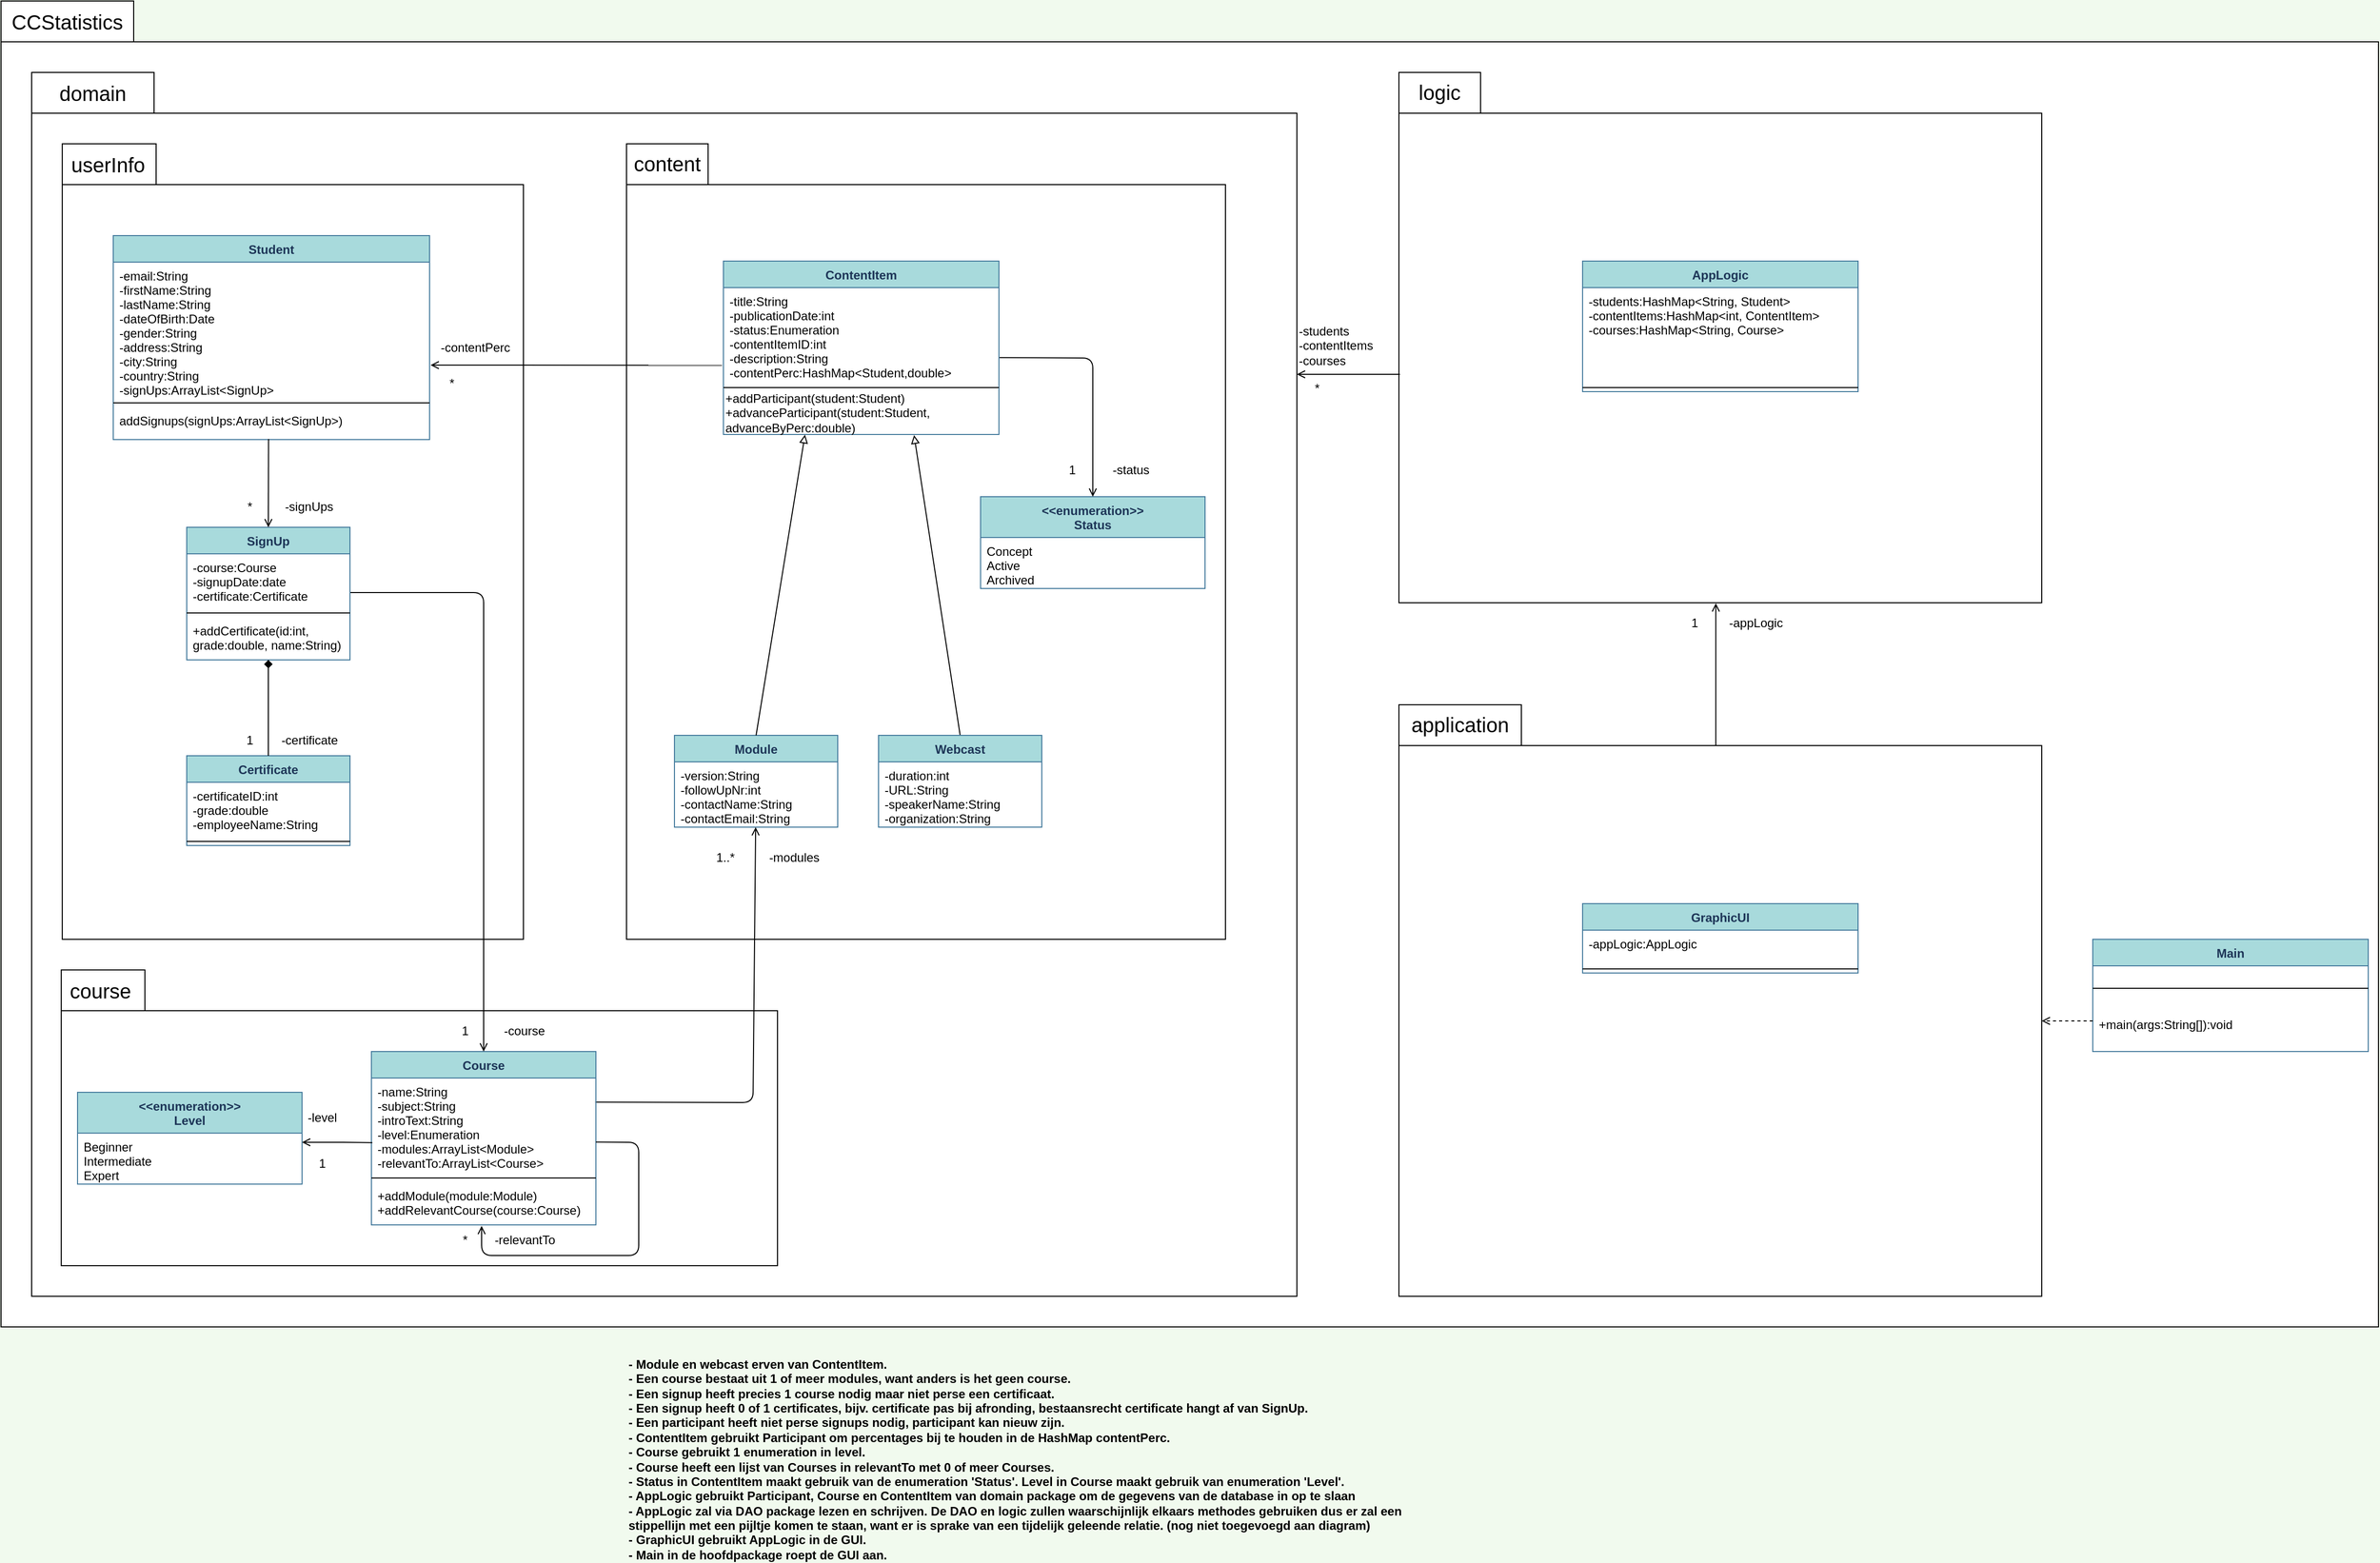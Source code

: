 <mxfile version="13.9.9" type="device" pages="2"><diagram id="C5RBs43oDa-KdzZeNtuy" name="Class diagram"><mxGraphModel dx="1533" dy="2746" grid="1" gridSize="10" guides="1" tooltips="1" connect="1" arrows="1" fold="1" page="1" pageScale="1" pageWidth="827" pageHeight="1169" background="#F1FAEE" math="0" shadow="0"><root><mxCell id="WIyWlLk6GJQsqaUBKTNV-0"/><mxCell id="WIyWlLk6GJQsqaUBKTNV-1" parent="WIyWlLk6GJQsqaUBKTNV-0"/><mxCell id="sgHCHZH9hC2yKxgUmPNf-14" value="package" style="shape=folder;fontStyle=1;spacingTop=10;tabWidth=130;tabHeight=40;tabPosition=left;html=1;fontSize=12;" parent="WIyWlLk6GJQsqaUBKTNV-1" vertex="1"><mxGeometry x="-800" y="-2320" width="2330" height="1300" as="geometry"/></mxCell><mxCell id="sgHCHZH9hC2yKxgUmPNf-5" value="" style="shape=folder;fontStyle=1;spacingTop=10;tabWidth=60;tabHeight=40;tabPosition=left;html=1;fontSize=20;" parent="WIyWlLk6GJQsqaUBKTNV-1" vertex="1"><mxGeometry x="-770" y="-2250" width="1240" height="1200" as="geometry"/></mxCell><mxCell id="sgHCHZH9hC2yKxgUmPNf-3" value="" style="shape=folder;fontStyle=1;spacingTop=10;tabWidth=82;tabHeight=40;tabPosition=left;html=1;" parent="WIyWlLk6GJQsqaUBKTNV-1" vertex="1"><mxGeometry x="-741" y="-1370" width="702" height="290" as="geometry"/></mxCell><mxCell id="sgHCHZH9hC2yKxgUmPNf-0" value="" style="shape=folder;fontStyle=1;spacingTop=10;tabWidth=92;tabHeight=40;tabPosition=left;html=1;" parent="WIyWlLk6GJQsqaUBKTNV-1" vertex="1"><mxGeometry x="-740" y="-2180" width="452" height="780" as="geometry"/></mxCell><mxCell id="sPdz_jmMc16dJgYQqv5J-1" value="" style="shape=folder;fontStyle=1;spacingTop=10;tabWidth=80;tabHeight=40;tabPosition=left;html=1;" parent="WIyWlLk6GJQsqaUBKTNV-1" vertex="1"><mxGeometry x="-187" y="-2180" width="587" height="780" as="geometry"/></mxCell><mxCell id="feHipGiowACFjIjU3fnN-57" style="rounded=1;sketch=0;orthogonalLoop=1;jettySize=auto;html=1;startArrow=open;startFill=0;endArrow=none;endFill=0;fillColor=#e1d5e7;fontColor=#1D3557;entryX=-0.005;entryY=0.81;entryDx=0;entryDy=0;entryPerimeter=0;" parent="WIyWlLk6GJQsqaUBKTNV-1" target="feHipGiowACFjIjU3fnN-1" edge="1"><mxGeometry relative="1" as="geometry"><mxPoint x="-172" y="-1950" as="targetPoint"/><mxPoint x="-379" y="-1963" as="sourcePoint"/><Array as="points"/></mxGeometry></mxCell><mxCell id="feHipGiowACFjIjU3fnN-0" value="ContentItem" style="swimlane;fontStyle=1;align=center;verticalAlign=top;childLayout=stackLayout;horizontal=1;startSize=26;horizontalStack=0;resizeParent=1;resizeParentMax=0;resizeLast=0;collapsible=1;marginBottom=0;rounded=0;sketch=0;strokeColor=#457B9D;fillColor=#A8DADC;fontColor=#1D3557;" parent="WIyWlLk6GJQsqaUBKTNV-1" vertex="1"><mxGeometry x="-92" y="-2065" width="270" height="170" as="geometry"/></mxCell><mxCell id="feHipGiowACFjIjU3fnN-1" value="-title:String&#10;-publicationDate:int&#10;-status:Enumeration&#10;-contentItemID:int&#10;-description:String&#10;-contentPerc:HashMap&lt;Student,double&gt;" style="text;strokeColor=none;fillColor=none;align=left;verticalAlign=top;spacingLeft=4;spacingRight=4;overflow=hidden;rotatable=0;points=[[0,0.5],[1,0.5]];portConstraint=eastwest;" parent="feHipGiowACFjIjU3fnN-0" vertex="1"><mxGeometry y="26" width="270" height="94" as="geometry"/></mxCell><mxCell id="4xEFzBpWDrpKqAZ_pWya-16" value="" style="line;strokeWidth=1;fillColor=none;align=left;verticalAlign=middle;spacingTop=-1;spacingLeft=3;spacingRight=3;rotatable=0;labelPosition=right;points=[];portConstraint=eastwest;" parent="feHipGiowACFjIjU3fnN-0" vertex="1"><mxGeometry y="120" width="270" height="8" as="geometry"/></mxCell><mxCell id="4xEFzBpWDrpKqAZ_pWya-19" value="+addParticipant(student:Student)&lt;br&gt;+advanceParticipant(student:Student,&lt;br&gt;advanceByPerc:double)" style="text;html=1;strokeColor=none;fillColor=none;align=left;verticalAlign=middle;whiteSpace=wrap;rounded=0;" parent="feHipGiowACFjIjU3fnN-0" vertex="1"><mxGeometry y="128" width="270" height="42" as="geometry"/></mxCell><mxCell id="feHipGiowACFjIjU3fnN-54" style="rounded=1;sketch=0;orthogonalLoop=1;jettySize=auto;html=1;startArrow=open;startFill=0;endArrow=none;endFill=0;fillColor=#A8DADC;fontColor=#1D3557;entryX=0.997;entryY=0.251;entryDx=0;entryDy=0;entryPerimeter=0;" parent="WIyWlLk6GJQsqaUBKTNV-1" source="feHipGiowACFjIjU3fnN-4" target="feHipGiowACFjIjU3fnN-14" edge="1"><mxGeometry relative="1" as="geometry"><Array as="points"><mxPoint x="-63" y="-1240"/></Array><mxPoint x="-230" y="-1280" as="targetPoint"/></mxGeometry></mxCell><mxCell id="feHipGiowACFjIjU3fnN-4" value="Module" style="swimlane;fontStyle=1;align=center;verticalAlign=top;childLayout=stackLayout;horizontal=1;startSize=26;horizontalStack=0;resizeParent=1;resizeParentMax=0;resizeLast=0;collapsible=1;marginBottom=0;rounded=0;sketch=0;strokeColor=#457B9D;fillColor=#A8DADC;fontColor=#1D3557;" parent="WIyWlLk6GJQsqaUBKTNV-1" vertex="1"><mxGeometry x="-140" y="-1600" width="160" height="90" as="geometry"><mxRectangle x="360" y="75" width="70" height="26" as="alternateBounds"/></mxGeometry></mxCell><mxCell id="feHipGiowACFjIjU3fnN-5" value="-version:String&#10;-followUpNr:int&#10;-contactName:String&#10;-contactEmail:String" style="text;strokeColor=none;fillColor=none;align=left;verticalAlign=top;spacingLeft=4;spacingRight=4;overflow=hidden;rotatable=0;points=[[0,0.5],[1,0.5]];portConstraint=eastwest;" parent="feHipGiowACFjIjU3fnN-4" vertex="1"><mxGeometry y="26" width="160" height="64" as="geometry"/></mxCell><mxCell id="feHipGiowACFjIjU3fnN-51" style="rounded=1;sketch=0;orthogonalLoop=1;jettySize=auto;html=1;startArrow=none;startFill=0;endArrow=block;endFill=0;fillColor=#A8DADC;fontColor=#1D3557;exitX=0.5;exitY=0;exitDx=0;exitDy=0;entryX=0.692;entryY=1.016;entryDx=0;entryDy=0;entryPerimeter=0;" parent="WIyWlLk6GJQsqaUBKTNV-1" source="feHipGiowACFjIjU3fnN-8" target="4xEFzBpWDrpKqAZ_pWya-19" edge="1"><mxGeometry relative="1" as="geometry"><mxPoint x="-17" y="-1870" as="targetPoint"/><mxPoint x="33" y="-1600" as="sourcePoint"/></mxGeometry></mxCell><mxCell id="feHipGiowACFjIjU3fnN-8" value="Webcast" style="swimlane;fontStyle=1;align=center;verticalAlign=top;childLayout=stackLayout;horizontal=1;startSize=26;horizontalStack=0;resizeParent=1;resizeParentMax=0;resizeLast=0;collapsible=1;marginBottom=0;rounded=0;sketch=0;strokeColor=#457B9D;fillColor=#A8DADC;fontColor=#1D3557;" parent="WIyWlLk6GJQsqaUBKTNV-1" vertex="1"><mxGeometry x="60" y="-1600" width="160" height="90" as="geometry"/></mxCell><mxCell id="feHipGiowACFjIjU3fnN-9" value="-duration:int&#10;-URL:String&#10;-speakerName:String&#10;-organization:String" style="text;strokeColor=none;fillColor=none;align=left;verticalAlign=top;spacingLeft=4;spacingRight=4;overflow=hidden;rotatable=0;points=[[0,0.5],[1,0.5]];portConstraint=eastwest;fontStyle=0" parent="feHipGiowACFjIjU3fnN-8" vertex="1"><mxGeometry y="26" width="160" height="64" as="geometry"/></mxCell><mxCell id="feHipGiowACFjIjU3fnN-13" value="Course" style="swimlane;fontStyle=1;align=center;verticalAlign=top;childLayout=stackLayout;horizontal=1;startSize=26;horizontalStack=0;resizeParent=1;resizeParentMax=0;resizeLast=0;collapsible=1;marginBottom=0;rounded=0;sketch=0;strokeColor=#457B9D;fillColor=#A8DADC;fontColor=#1D3557;" parent="WIyWlLk6GJQsqaUBKTNV-1" vertex="1"><mxGeometry x="-437" y="-1290" width="220" height="170" as="geometry"/></mxCell><mxCell id="feHipGiowACFjIjU3fnN-14" value="-name:String&#10;-subject:String&#10;-introText:String&#10;-level:Enumeration&#10;-modules:ArrayList&lt;Module&gt;&#10;-relevantTo:ArrayList&lt;Course&gt;&#10;" style="text;strokeColor=none;fillColor=none;align=left;verticalAlign=top;spacingLeft=4;spacingRight=4;overflow=hidden;rotatable=0;points=[[0,0.5],[1,0.5]];portConstraint=eastwest;" parent="feHipGiowACFjIjU3fnN-13" vertex="1"><mxGeometry y="26" width="220" height="94" as="geometry"/></mxCell><mxCell id="feHipGiowACFjIjU3fnN-15" value="" style="line;strokeWidth=1;fillColor=none;align=left;verticalAlign=middle;spacingTop=-1;spacingLeft=3;spacingRight=3;rotatable=0;labelPosition=right;points=[];portConstraint=eastwest;" parent="feHipGiowACFjIjU3fnN-13" vertex="1"><mxGeometry y="120" width="220" height="8" as="geometry"/></mxCell><mxCell id="feHipGiowACFjIjU3fnN-16" value="+addModule(module:Module)&#10;+addRelevantCourse(course:Course)" style="text;strokeColor=none;fillColor=none;align=left;verticalAlign=top;spacingLeft=4;spacingRight=4;overflow=hidden;rotatable=0;points=[[0,0.5],[1,0.5]];portConstraint=eastwest;" parent="feHipGiowACFjIjU3fnN-13" vertex="1"><mxGeometry y="128" width="220" height="42" as="geometry"/></mxCell><mxCell id="4xEFzBpWDrpKqAZ_pWya-10" value="" style="endArrow=open;html=1;strokeColor=#000000;exitX=1;exitY=0.668;exitDx=0;exitDy=0;exitPerimeter=0;endFill=0;" parent="feHipGiowACFjIjU3fnN-13" source="feHipGiowACFjIjU3fnN-14" edge="1"><mxGeometry width="50" height="50" relative="1" as="geometry"><mxPoint x="262" y="140" as="sourcePoint"/><mxPoint x="108" y="171" as="targetPoint"/><Array as="points"><mxPoint x="262" y="89"/><mxPoint x="262" y="200"/><mxPoint x="108" y="200"/></Array></mxGeometry></mxCell><mxCell id="feHipGiowACFjIjU3fnN-52" style="rounded=1;sketch=0;orthogonalLoop=1;jettySize=auto;html=1;entryX=0.5;entryY=0;entryDx=0;entryDy=0;startArrow=none;startFill=0;endArrow=open;endFill=0;fillColor=#A8DADC;fontColor=#1D3557;edgeStyle=orthogonalEdgeStyle;" parent="WIyWlLk6GJQsqaUBKTNV-1" target="feHipGiowACFjIjU3fnN-13" edge="1"><mxGeometry relative="1" as="geometry"><mxPoint x="-458" y="-1740" as="sourcePoint"/><Array as="points"><mxPoint x="-458" y="-1740"/><mxPoint x="-327" y="-1740"/></Array></mxGeometry></mxCell><mxCell id="feHipGiowACFjIjU3fnN-17" value="Student" style="swimlane;fontStyle=1;align=center;verticalAlign=top;childLayout=stackLayout;horizontal=1;startSize=26;horizontalStack=0;resizeParent=1;resizeParentMax=0;resizeLast=0;collapsible=1;marginBottom=0;rounded=0;sketch=0;strokeColor=#457B9D;fillColor=#A8DADC;fontColor=#1D3557;" parent="WIyWlLk6GJQsqaUBKTNV-1" vertex="1"><mxGeometry x="-690" y="-2090" width="310" height="200" as="geometry"/></mxCell><mxCell id="feHipGiowACFjIjU3fnN-18" value="-email:String&#10;-firstName:String&#10;-lastName:String&#10;-dateOfBirth:Date&#10;-gender:String&#10;-address:String&#10;-city:String&#10;-country:String&#10;-signUps:ArrayList&lt;SignUp&gt;" style="text;strokeColor=none;fillColor=none;align=left;verticalAlign=top;spacingLeft=4;spacingRight=4;overflow=hidden;rotatable=0;points=[[0,0.5],[1,0.5]];portConstraint=eastwest;" parent="feHipGiowACFjIjU3fnN-17" vertex="1"><mxGeometry y="26" width="310" height="134" as="geometry"/></mxCell><mxCell id="feHipGiowACFjIjU3fnN-19" value="" style="line;strokeWidth=1;fillColor=none;align=left;verticalAlign=middle;spacingTop=-1;spacingLeft=3;spacingRight=3;rotatable=0;labelPosition=right;points=[];portConstraint=eastwest;" parent="feHipGiowACFjIjU3fnN-17" vertex="1"><mxGeometry y="160" width="310" height="8" as="geometry"/></mxCell><mxCell id="feHipGiowACFjIjU3fnN-20" value="addSignups(signUps:ArrayList&lt;SignUp&gt;)" style="text;strokeColor=none;fillColor=none;align=left;verticalAlign=top;spacingLeft=4;spacingRight=4;overflow=hidden;rotatable=0;points=[[0,0.5],[1,0.5]];portConstraint=eastwest;" parent="feHipGiowACFjIjU3fnN-17" vertex="1"><mxGeometry y="168" width="310" height="32" as="geometry"/></mxCell><mxCell id="o7EIkPoKEHvitZHF2vj1-178" value="SignUp" style="swimlane;fontStyle=1;align=center;verticalAlign=top;childLayout=stackLayout;horizontal=1;startSize=26;horizontalStack=0;resizeParent=1;resizeParentMax=0;resizeLast=0;collapsible=1;marginBottom=0;rounded=0;sketch=0;strokeColor=#457B9D;fillColor=#A8DADC;fontColor=#1D3557;" parent="WIyWlLk6GJQsqaUBKTNV-1" vertex="1"><mxGeometry x="-618" y="-1804" width="160" height="130" as="geometry"/></mxCell><mxCell id="o7EIkPoKEHvitZHF2vj1-179" value="-course:Course&#10;-signupDate:date&#10;-certificate:Certificate" style="text;strokeColor=none;fillColor=none;align=left;verticalAlign=top;spacingLeft=4;spacingRight=4;overflow=hidden;rotatable=0;points=[[0,0.5],[1,0.5]];portConstraint=eastwest;" parent="o7EIkPoKEHvitZHF2vj1-178" vertex="1"><mxGeometry y="26" width="160" height="54" as="geometry"/></mxCell><mxCell id="o7EIkPoKEHvitZHF2vj1-180" value="" style="line;strokeWidth=1;fillColor=none;align=left;verticalAlign=middle;spacingTop=-1;spacingLeft=3;spacingRight=3;rotatable=0;labelPosition=right;points=[];portConstraint=eastwest;" parent="o7EIkPoKEHvitZHF2vj1-178" vertex="1"><mxGeometry y="80" width="160" height="8" as="geometry"/></mxCell><mxCell id="o7EIkPoKEHvitZHF2vj1-181" value="+addCertificate(id:int,&#10;grade:double, name:String)" style="text;strokeColor=none;fillColor=none;align=left;verticalAlign=top;spacingLeft=4;spacingRight=4;overflow=hidden;rotatable=0;points=[[0,0.5],[1,0.5]];portConstraint=eastwest;" parent="o7EIkPoKEHvitZHF2vj1-178" vertex="1"><mxGeometry y="88" width="160" height="42" as="geometry"/></mxCell><mxCell id="o7EIkPoKEHvitZHF2vj1-183" value="" style="endArrow=none;html=1;strokeColor=#000000;entryX=0.491;entryY=0.981;entryDx=0;entryDy=0;entryPerimeter=0;startArrow=open;startFill=0;endFill=0;exitX=0.5;exitY=0;exitDx=0;exitDy=0;" parent="WIyWlLk6GJQsqaUBKTNV-1" source="o7EIkPoKEHvitZHF2vj1-178" target="feHipGiowACFjIjU3fnN-20" edge="1"><mxGeometry width="50" height="50" relative="1" as="geometry"><mxPoint x="-430.59" y="-1810" as="sourcePoint"/><mxPoint x="-430.51" y="-1880.004" as="targetPoint"/><Array as="points"/></mxGeometry></mxCell><mxCell id="o7EIkPoKEHvitZHF2vj1-185" value="*" style="text;html=1;strokeColor=none;fillColor=none;align=center;verticalAlign=middle;whiteSpace=wrap;rounded=0;" parent="WIyWlLk6GJQsqaUBKTNV-1" vertex="1"><mxGeometry x="-576" y="-1834" width="40" height="20" as="geometry"/></mxCell><mxCell id="o7EIkPoKEHvitZHF2vj1-186" value="1" style="text;html=1;strokeColor=none;fillColor=none;align=center;verticalAlign=middle;whiteSpace=wrap;rounded=0;" parent="WIyWlLk6GJQsqaUBKTNV-1" vertex="1"><mxGeometry x="-365" y="-1320" width="40" height="20" as="geometry"/></mxCell><mxCell id="o7EIkPoKEHvitZHF2vj1-188" value="1..*" style="text;html=1;strokeColor=none;fillColor=none;align=center;verticalAlign=middle;whiteSpace=wrap;rounded=0;" parent="WIyWlLk6GJQsqaUBKTNV-1" vertex="1"><mxGeometry x="-110" y="-1490" width="40" height="20" as="geometry"/></mxCell><mxCell id="o7EIkPoKEHvitZHF2vj1-189" value="*" style="text;html=1;strokeColor=none;fillColor=none;align=center;verticalAlign=middle;whiteSpace=wrap;rounded=0;" parent="WIyWlLk6GJQsqaUBKTNV-1" vertex="1"><mxGeometry x="-378" y="-1950" width="40" height="10" as="geometry"/></mxCell><mxCell id="qsB4hN0v_XTeqh2kX5ey-0" value="&lt;b&gt;- Module en webcast erven van ContentItem.&lt;br&gt;- Een course bestaat uit 1 of meer modules, want anders is het geen course.&lt;br&gt;- Een signup heeft precies 1 course nodig maar niet perse een certificaat.&lt;br&gt;- Een signup heeft 0 of 1 certificates,&amp;nbsp;bijv.&amp;nbsp;certificate pas bij afronding, bestaansrecht certificate hangt af van SignUp.&lt;br&gt;- Een participant heeft niet perse signups nodig, participant kan nieuw zijn.&lt;br&gt;- ContentItem gebruikt Participant om percentages bij te houden in de HashMap contentPerc.&lt;br&gt;- Course gebruikt 1 enumeration in level.&lt;br&gt;-&amp;nbsp;Course heeft een lijst van Courses in relevantTo met 0 of meer Courses.&lt;br&gt;- Status in ContentItem maakt gebruik van de enumeration 'Status'. Level in Course maakt gebruik van enumeration 'Level'.&lt;br&gt;- AppLogic gebruikt Participant, Course en ContentItem van domain package om de gegevens van de database in op te slaan&lt;br&gt;- AppLogic zal via DAO package lezen en schrijven. De DAO en logic zullen waarschijnlijk elkaars methodes gebruiken dus er zal een stippellijn met een pijltje komen te staan, want er is sprake van een tijdelijk geleende relatie. (nog niet toegevoegd aan diagram)&lt;br&gt;- GraphicUI gebruikt AppLogic in de GUI.&lt;br&gt;- Main in de hoofdpackage roept de GUI aan.&lt;/b&gt;" style="text;html=1;strokeColor=none;fillColor=none;align=left;verticalAlign=middle;whiteSpace=wrap;rounded=0;" parent="WIyWlLk6GJQsqaUBKTNV-1" vertex="1"><mxGeometry x="-187" y="-990" width="812" height="200" as="geometry"/></mxCell><mxCell id="4xEFzBpWDrpKqAZ_pWya-5" value="&lt;&lt;enumeration&gt;&gt;&#10;Level" style="swimlane;fontStyle=1;align=center;verticalAlign=top;childLayout=stackLayout;horizontal=1;startSize=40;horizontalStack=0;resizeParent=1;resizeParentMax=0;resizeLast=0;collapsible=1;marginBottom=0;rounded=0;sketch=0;strokeColor=#457B9D;fillColor=#A8DADC;fontColor=#1D3557;" parent="WIyWlLk6GJQsqaUBKTNV-1" vertex="1"><mxGeometry x="-725" y="-1250" width="220" height="90" as="geometry"/></mxCell><mxCell id="4xEFzBpWDrpKqAZ_pWya-6" value="Beginner&#10;Intermediate&#10;Expert" style="text;strokeColor=none;fillColor=none;align=left;verticalAlign=top;spacingLeft=4;spacingRight=4;overflow=hidden;rotatable=0;points=[[0,0.5],[1,0.5]];portConstraint=eastwest;" parent="4xEFzBpWDrpKqAZ_pWya-5" vertex="1"><mxGeometry y="40" width="220" height="50" as="geometry"/></mxCell><mxCell id="4xEFzBpWDrpKqAZ_pWya-9" style="edgeStyle=orthogonalEdgeStyle;rounded=0;orthogonalLoop=1;jettySize=auto;html=1;entryX=0.004;entryY=0.674;entryDx=0;entryDy=0;entryPerimeter=0;startArrow=open;startFill=0;endArrow=none;endFill=0;strokeColor=#000000;" parent="WIyWlLk6GJQsqaUBKTNV-1" source="4xEFzBpWDrpKqAZ_pWya-6" target="feHipGiowACFjIjU3fnN-14" edge="1"><mxGeometry relative="1" as="geometry"><Array as="points"><mxPoint x="-465" y="-1201"/><mxPoint x="-465" y="-1201"/></Array></mxGeometry></mxCell><mxCell id="4xEFzBpWDrpKqAZ_pWya-11" value="-signUps" style="text;html=1;strokeColor=none;fillColor=none;align=center;verticalAlign=middle;whiteSpace=wrap;rounded=0;" parent="WIyWlLk6GJQsqaUBKTNV-1" vertex="1"><mxGeometry x="-544" y="-1829" width="92" height="10" as="geometry"/></mxCell><mxCell id="4xEFzBpWDrpKqAZ_pWya-13" value="-course" style="text;html=1;strokeColor=none;fillColor=none;align=center;verticalAlign=middle;whiteSpace=wrap;rounded=0;" parent="WIyWlLk6GJQsqaUBKTNV-1" vertex="1"><mxGeometry x="-317" y="-1320" width="60" height="20" as="geometry"/></mxCell><mxCell id="4xEFzBpWDrpKqAZ_pWya-14" value="-modules" style="text;html=1;strokeColor=none;fillColor=none;align=center;verticalAlign=middle;whiteSpace=wrap;rounded=0;" parent="WIyWlLk6GJQsqaUBKTNV-1" vertex="1"><mxGeometry x="-60" y="-1490" width="75" height="20" as="geometry"/></mxCell><mxCell id="4xEFzBpWDrpKqAZ_pWya-15" value="-contentPerc" style="text;html=1;strokeColor=none;fillColor=none;align=center;verticalAlign=middle;whiteSpace=wrap;rounded=0;fontSize=12;" parent="WIyWlLk6GJQsqaUBKTNV-1" vertex="1"><mxGeometry x="-380" y="-1990" width="90" height="20" as="geometry"/></mxCell><mxCell id="4xEFzBpWDrpKqAZ_pWya-21" style="rounded=1;sketch=0;orthogonalLoop=1;jettySize=auto;html=1;startArrow=none;startFill=0;endArrow=block;endFill=0;fillColor=#A8DADC;fontColor=#1D3557;exitX=0.5;exitY=0;exitDx=0;exitDy=0;entryX=0.296;entryY=1.005;entryDx=0;entryDy=0;entryPerimeter=0;" parent="WIyWlLk6GJQsqaUBKTNV-1" source="feHipGiowACFjIjU3fnN-4" target="4xEFzBpWDrpKqAZ_pWya-19" edge="1"><mxGeometry relative="1" as="geometry"><mxPoint x="-67" y="-1870" as="targetPoint"/><mxPoint x="-105" y="-1620" as="sourcePoint"/></mxGeometry></mxCell><mxCell id="sPdz_jmMc16dJgYQqv5J-2" value="&lt;font style=&quot;font-size: 20px&quot;&gt;content&lt;/font&gt;" style="text;html=1;strokeColor=none;fillColor=none;align=center;verticalAlign=middle;whiteSpace=wrap;rounded=0;fontSize=17;" parent="WIyWlLk6GJQsqaUBKTNV-1" vertex="1"><mxGeometry x="-177" y="-2170" width="60" height="20" as="geometry"/></mxCell><mxCell id="sgHCHZH9hC2yKxgUmPNf-1" value="&lt;font style=&quot;font-size: 20px&quot;&gt;userInfo&lt;/font&gt;" style="text;html=1;strokeColor=none;fillColor=none;align=center;verticalAlign=middle;whiteSpace=wrap;rounded=0;" parent="WIyWlLk6GJQsqaUBKTNV-1" vertex="1"><mxGeometry x="-715" y="-2170" width="40" height="20" as="geometry"/></mxCell><mxCell id="sgHCHZH9hC2yKxgUmPNf-4" value="course" style="text;html=1;strokeColor=none;fillColor=none;align=center;verticalAlign=middle;whiteSpace=wrap;rounded=0;fontSize=20;" parent="WIyWlLk6GJQsqaUBKTNV-1" vertex="1"><mxGeometry x="-725" y="-1360" width="45" height="20" as="geometry"/></mxCell><mxCell id="sgHCHZH9hC2yKxgUmPNf-6" value="domain" style="text;html=1;strokeColor=none;fillColor=none;align=center;verticalAlign=middle;whiteSpace=wrap;rounded=0;fontSize=20;" parent="WIyWlLk6GJQsqaUBKTNV-1" vertex="1"><mxGeometry x="-730" y="-2240" width="40" height="20" as="geometry"/></mxCell><mxCell id="sgHCHZH9hC2yKxgUmPNf-9" value="1" style="text;html=1;strokeColor=none;fillColor=none;align=center;verticalAlign=middle;whiteSpace=wrap;rounded=0;fontSize=12;" parent="WIyWlLk6GJQsqaUBKTNV-1" vertex="1"><mxGeometry x="-505" y="-1190" width="40" height="20" as="geometry"/></mxCell><mxCell id="sgHCHZH9hC2yKxgUmPNf-10" value="-level" style="text;html=1;strokeColor=none;fillColor=none;align=center;verticalAlign=middle;whiteSpace=wrap;rounded=0;fontSize=12;" parent="WIyWlLk6GJQsqaUBKTNV-1" vertex="1"><mxGeometry x="-505" y="-1235" width="40" height="20" as="geometry"/></mxCell><mxCell id="sgHCHZH9hC2yKxgUmPNf-12" value="*" style="text;html=1;strokeColor=none;fillColor=none;align=center;verticalAlign=middle;whiteSpace=wrap;rounded=0;fontSize=12;" parent="WIyWlLk6GJQsqaUBKTNV-1" vertex="1"><mxGeometry x="-354" y="-1110" width="18" height="10" as="geometry"/></mxCell><mxCell id="sgHCHZH9hC2yKxgUmPNf-13" value="-relevantTo" style="text;html=1;strokeColor=none;fillColor=none;align=center;verticalAlign=middle;whiteSpace=wrap;rounded=0;fontSize=12;" parent="WIyWlLk6GJQsqaUBKTNV-1" vertex="1"><mxGeometry x="-322.25" y="-1110" width="70.5" height="10" as="geometry"/></mxCell><mxCell id="sgHCHZH9hC2yKxgUmPNf-16" value="CCStatistics" style="text;html=1;strokeColor=none;fillColor=none;align=center;verticalAlign=middle;whiteSpace=wrap;rounded=0;fontSize=20;" parent="WIyWlLk6GJQsqaUBKTNV-1" vertex="1"><mxGeometry x="-800" y="-2310" width="130" height="20" as="geometry"/></mxCell><mxCell id="rP0rr3EzFBxr6KsfWkIh-7" value="" style="shape=folder;fontStyle=1;spacingTop=10;tabWidth=80;tabHeight=40;tabPosition=left;html=1;" parent="WIyWlLk6GJQsqaUBKTNV-1" vertex="1"><mxGeometry x="570" y="-2250" width="630" height="520" as="geometry"/></mxCell><mxCell id="rP0rr3EzFBxr6KsfWkIh-8" value="" style="shape=folder;fontStyle=1;spacingTop=10;tabWidth=120;tabHeight=40;tabPosition=left;html=1;" parent="WIyWlLk6GJQsqaUBKTNV-1" vertex="1"><mxGeometry x="570" y="-1630" width="630" height="580" as="geometry"/></mxCell><mxCell id="rP0rr3EzFBxr6KsfWkIh-10" value="&lt;font style=&quot;font-size: 20px&quot;&gt;logic&lt;/font&gt;" style="text;html=1;strokeColor=none;fillColor=none;align=center;verticalAlign=middle;whiteSpace=wrap;rounded=0;fontSize=17;" parent="WIyWlLk6GJQsqaUBKTNV-1" vertex="1"><mxGeometry x="580" y="-2240" width="60" height="20" as="geometry"/></mxCell><mxCell id="rP0rr3EzFBxr6KsfWkIh-11" value="&lt;font style=&quot;font-size: 20px&quot;&gt;application&lt;/font&gt;" style="text;html=1;strokeColor=none;fillColor=none;align=center;verticalAlign=middle;whiteSpace=wrap;rounded=0;fontSize=17;" parent="WIyWlLk6GJQsqaUBKTNV-1" vertex="1"><mxGeometry x="600" y="-1620" width="60" height="20" as="geometry"/></mxCell><mxCell id="rP0rr3EzFBxr6KsfWkIh-15" value="AppLogic" style="swimlane;fontStyle=1;align=center;verticalAlign=top;childLayout=stackLayout;horizontal=1;startSize=26;horizontalStack=0;resizeParent=1;resizeParentMax=0;resizeLast=0;collapsible=1;marginBottom=0;rounded=0;sketch=0;strokeColor=#457B9D;fillColor=#A8DADC;fontColor=#1D3557;" parent="WIyWlLk6GJQsqaUBKTNV-1" vertex="1"><mxGeometry x="750" y="-2065" width="270" height="128" as="geometry"/></mxCell><mxCell id="rP0rr3EzFBxr6KsfWkIh-16" value="-students:HashMap&lt;String, Student&gt;&#10;-contentItems:HashMap&lt;int, ContentItem&gt;&#10;-courses:HashMap&lt;String, Course&gt;" style="text;strokeColor=none;fillColor=none;align=left;verticalAlign=top;spacingLeft=4;spacingRight=4;overflow=hidden;rotatable=0;points=[[0,0.5],[1,0.5]];portConstraint=eastwest;" parent="rP0rr3EzFBxr6KsfWkIh-15" vertex="1"><mxGeometry y="26" width="270" height="94" as="geometry"/></mxCell><mxCell id="rP0rr3EzFBxr6KsfWkIh-17" value="" style="line;strokeWidth=1;fillColor=none;align=left;verticalAlign=middle;spacingTop=-1;spacingLeft=3;spacingRight=3;rotatable=0;labelPosition=right;points=[];portConstraint=eastwest;" parent="rP0rr3EzFBxr6KsfWkIh-15" vertex="1"><mxGeometry y="120" width="270" height="8" as="geometry"/></mxCell><mxCell id="rP0rr3EzFBxr6KsfWkIh-19" value="GraphicUI" style="swimlane;fontStyle=1;align=center;verticalAlign=top;childLayout=stackLayout;horizontal=1;startSize=26;horizontalStack=0;resizeParent=1;resizeParentMax=0;resizeLast=0;collapsible=1;marginBottom=0;rounded=0;sketch=0;strokeColor=#457B9D;fillColor=#A8DADC;fontColor=#1D3557;" parent="WIyWlLk6GJQsqaUBKTNV-1" vertex="1"><mxGeometry x="750" y="-1435" width="270" height="68" as="geometry"/></mxCell><mxCell id="rP0rr3EzFBxr6KsfWkIh-20" value="-appLogic:AppLogic&#10;" style="text;strokeColor=none;fillColor=none;align=left;verticalAlign=top;spacingLeft=4;spacingRight=4;overflow=hidden;rotatable=0;points=[[0,0.5],[1,0.5]];portConstraint=eastwest;" parent="rP0rr3EzFBxr6KsfWkIh-19" vertex="1"><mxGeometry y="26" width="270" height="34" as="geometry"/></mxCell><mxCell id="rP0rr3EzFBxr6KsfWkIh-21" value="" style="line;strokeWidth=1;fillColor=none;align=left;verticalAlign=middle;spacingTop=-1;spacingLeft=3;spacingRight=3;rotatable=0;labelPosition=right;points=[];portConstraint=eastwest;" parent="rP0rr3EzFBxr6KsfWkIh-19" vertex="1"><mxGeometry y="60" width="270" height="8" as="geometry"/></mxCell><mxCell id="rP0rr3EzFBxr6KsfWkIh-23" value="" style="endArrow=open;html=1;startArrow=none;startFill=0;endFill=0;" parent="WIyWlLk6GJQsqaUBKTNV-1" edge="1"><mxGeometry width="50" height="50" relative="1" as="geometry"><mxPoint x="571" y="-1954" as="sourcePoint"/><mxPoint x="470" y="-1954" as="targetPoint"/></mxGeometry></mxCell><mxCell id="rP0rr3EzFBxr6KsfWkIh-24" value="" style="endArrow=open;html=1;exitX=0.493;exitY=0.068;exitDx=0;exitDy=0;exitPerimeter=0;startArrow=none;startFill=0;endFill=0;entryX=0.493;entryY=1.001;entryDx=0;entryDy=0;entryPerimeter=0;" parent="WIyWlLk6GJQsqaUBKTNV-1" source="rP0rr3EzFBxr6KsfWkIh-8" target="rP0rr3EzFBxr6KsfWkIh-7" edge="1"><mxGeometry width="50" height="50" relative="1" as="geometry"><mxPoint x="890" y="-1720" as="sourcePoint"/><mxPoint x="940" y="-1770" as="targetPoint"/></mxGeometry></mxCell><mxCell id="rP0rr3EzFBxr6KsfWkIh-27" value="1" style="text;html=1;strokeColor=none;fillColor=none;align=center;verticalAlign=middle;whiteSpace=wrap;rounded=0;" parent="WIyWlLk6GJQsqaUBKTNV-1" vertex="1"><mxGeometry x="840" y="-1720" width="40" height="20" as="geometry"/></mxCell><mxCell id="rP0rr3EzFBxr6KsfWkIh-28" value="-appLogic" style="text;html=1;strokeColor=none;fillColor=none;align=center;verticalAlign=middle;whiteSpace=wrap;rounded=0;" parent="WIyWlLk6GJQsqaUBKTNV-1" vertex="1"><mxGeometry x="890" y="-1720" width="60" height="20" as="geometry"/></mxCell><mxCell id="rP0rr3EzFBxr6KsfWkIh-29" value="*" style="text;html=1;strokeColor=none;fillColor=none;align=center;verticalAlign=middle;whiteSpace=wrap;rounded=0;" parent="WIyWlLk6GJQsqaUBKTNV-1" vertex="1"><mxGeometry x="470" y="-1950" width="40" height="20" as="geometry"/></mxCell><mxCell id="rP0rr3EzFBxr6KsfWkIh-31" value="-students&lt;br&gt;-contentItems&lt;br&gt;-courses" style="text;html=1;strokeColor=none;fillColor=none;align=left;verticalAlign=top;whiteSpace=wrap;rounded=0;" parent="WIyWlLk6GJQsqaUBKTNV-1" vertex="1"><mxGeometry x="470" y="-2010" width="80" height="50" as="geometry"/></mxCell><mxCell id="8QhRmHNd97K_W5249dZ9-8" value="Main" style="swimlane;fontStyle=1;align=center;verticalAlign=top;childLayout=stackLayout;horizontal=1;startSize=26;horizontalStack=0;resizeParent=1;resizeParentMax=0;resizeLast=0;collapsible=1;marginBottom=0;rounded=0;sketch=0;strokeColor=#457B9D;fillColor=#A8DADC;fontColor=#1D3557;" parent="WIyWlLk6GJQsqaUBKTNV-1" vertex="1"><mxGeometry x="1250" y="-1400" width="270" height="110" as="geometry"/></mxCell><mxCell id="8QhRmHNd97K_W5249dZ9-10" value="" style="line;strokeWidth=1;fillColor=none;align=left;verticalAlign=middle;spacingTop=-1;spacingLeft=3;spacingRight=3;rotatable=0;labelPosition=right;points=[];portConstraint=eastwest;" parent="8QhRmHNd97K_W5249dZ9-8" vertex="1"><mxGeometry y="26" width="270" height="44" as="geometry"/></mxCell><mxCell id="8QhRmHNd97K_W5249dZ9-9" value="+main(args:String[]):void" style="text;strokeColor=none;fillColor=none;align=left;verticalAlign=top;spacingLeft=4;spacingRight=4;overflow=hidden;rotatable=0;points=[[0,0.5],[1,0.5]];portConstraint=eastwest;" parent="8QhRmHNd97K_W5249dZ9-8" vertex="1"><mxGeometry y="70" width="270" height="40" as="geometry"/></mxCell><mxCell id="8QhRmHNd97K_W5249dZ9-12" style="rounded=0;orthogonalLoop=1;jettySize=auto;html=1;entryX=0;entryY=0;entryDx=630;entryDy=310;entryPerimeter=0;endArrow=open;endFill=0;dashed=1;" parent="WIyWlLk6GJQsqaUBKTNV-1" target="rP0rr3EzFBxr6KsfWkIh-8" edge="1"><mxGeometry relative="1" as="geometry"><mxPoint x="1250" y="-1320" as="sourcePoint"/><Array as="points"><mxPoint x="1240" y="-1320"/><mxPoint x="1230" y="-1320"/><mxPoint x="1220" y="-1320"/></Array></mxGeometry></mxCell><mxCell id="N8swZrLRE0hbO8jmKW8U-1" value="&lt;&lt;enumeration&gt;&gt;&#10;Status" style="swimlane;fontStyle=1;align=center;verticalAlign=top;childLayout=stackLayout;horizontal=1;startSize=40;horizontalStack=0;resizeParent=1;resizeParentMax=0;resizeLast=0;collapsible=1;marginBottom=0;rounded=0;sketch=0;strokeColor=#457B9D;fillColor=#A8DADC;fontColor=#1D3557;" parent="WIyWlLk6GJQsqaUBKTNV-1" vertex="1"><mxGeometry x="160" y="-1834" width="220" height="90" as="geometry"/></mxCell><mxCell id="N8swZrLRE0hbO8jmKW8U-2" value="Concept&#10;Active&#10;Archived" style="text;strokeColor=none;fillColor=none;align=left;verticalAlign=top;spacingLeft=4;spacingRight=4;overflow=hidden;rotatable=0;points=[[0,0.5],[1,0.5]];portConstraint=eastwest;" parent="N8swZrLRE0hbO8jmKW8U-1" vertex="1"><mxGeometry y="40" width="220" height="50" as="geometry"/></mxCell><mxCell id="N8swZrLRE0hbO8jmKW8U-3" value="" style="endArrow=open;html=1;entryX=0.5;entryY=0;entryDx=0;entryDy=0;exitX=1.002;exitY=0.73;exitDx=0;exitDy=0;exitPerimeter=0;endFill=0;" parent="WIyWlLk6GJQsqaUBKTNV-1" source="feHipGiowACFjIjU3fnN-1" target="N8swZrLRE0hbO8jmKW8U-1" edge="1"><mxGeometry width="50" height="50" relative="1" as="geometry"><mxPoint x="182" y="-1970" as="sourcePoint"/><mxPoint x="310" y="-1990" as="targetPoint"/><Array as="points"><mxPoint x="270" y="-1970"/></Array></mxGeometry></mxCell><mxCell id="N8swZrLRE0hbO8jmKW8U-4" value="1" style="text;html=1;strokeColor=none;fillColor=none;align=center;verticalAlign=middle;whiteSpace=wrap;rounded=0;" parent="WIyWlLk6GJQsqaUBKTNV-1" vertex="1"><mxGeometry x="230" y="-1870" width="40" height="20" as="geometry"/></mxCell><mxCell id="N8swZrLRE0hbO8jmKW8U-5" value="-status" style="text;html=1;strokeColor=none;fillColor=none;align=center;verticalAlign=middle;whiteSpace=wrap;rounded=0;" parent="WIyWlLk6GJQsqaUBKTNV-1" vertex="1"><mxGeometry x="270" y="-1870" width="75" height="20" as="geometry"/></mxCell><mxCell id="E6qOHpDnPlPbIWwxYky2-0" value="Certificate" style="swimlane;fontStyle=1;align=center;verticalAlign=top;childLayout=stackLayout;horizontal=1;startSize=26;horizontalStack=0;resizeParent=1;resizeParentMax=0;resizeLast=0;collapsible=1;marginBottom=0;rounded=0;sketch=0;strokeColor=#457B9D;fillColor=#A8DADC;fontColor=#1D3557;" vertex="1" parent="WIyWlLk6GJQsqaUBKTNV-1"><mxGeometry x="-618" y="-1580" width="160" height="88" as="geometry"/></mxCell><mxCell id="E6qOHpDnPlPbIWwxYky2-1" value="-certificateID:int&#10;-grade:double&#10;-employeeName:String" style="text;strokeColor=none;fillColor=none;align=left;verticalAlign=top;spacingLeft=4;spacingRight=4;overflow=hidden;rotatable=0;points=[[0,0.5],[1,0.5]];portConstraint=eastwest;" vertex="1" parent="E6qOHpDnPlPbIWwxYky2-0"><mxGeometry y="26" width="160" height="54" as="geometry"/></mxCell><mxCell id="E6qOHpDnPlPbIWwxYky2-2" value="" style="line;strokeWidth=1;fillColor=none;align=left;verticalAlign=middle;spacingTop=-1;spacingLeft=3;spacingRight=3;rotatable=0;labelPosition=right;points=[];portConstraint=eastwest;" vertex="1" parent="E6qOHpDnPlPbIWwxYky2-0"><mxGeometry y="80" width="160" height="8" as="geometry"/></mxCell><mxCell id="E6qOHpDnPlPbIWwxYky2-4" value="" style="endArrow=diamond;html=1;startArrow=none;startFill=0;endFill=1;entryX=0.5;entryY=1;entryDx=0;entryDy=0;" edge="1" parent="WIyWlLk6GJQsqaUBKTNV-1" target="o7EIkPoKEHvitZHF2vj1-178"><mxGeometry width="50" height="50" relative="1" as="geometry"><mxPoint x="-538" y="-1580" as="sourcePoint"/><mxPoint x="-539" y="-1643" as="targetPoint"/></mxGeometry></mxCell><mxCell id="E6qOHpDnPlPbIWwxYky2-5" value="-certificate" style="text;html=1;strokeColor=none;fillColor=none;align=center;verticalAlign=middle;whiteSpace=wrap;rounded=0;fontSize=12;" vertex="1" parent="WIyWlLk6GJQsqaUBKTNV-1"><mxGeometry x="-533.37" y="-1600" width="70.5" height="10" as="geometry"/></mxCell><mxCell id="E6qOHpDnPlPbIWwxYky2-6" value="1" style="text;html=1;strokeColor=none;fillColor=none;align=center;verticalAlign=middle;whiteSpace=wrap;rounded=0;fontSize=12;" vertex="1" parent="WIyWlLk6GJQsqaUBKTNV-1"><mxGeometry x="-565.12" y="-1600" width="18" height="10" as="geometry"/></mxCell></root></mxGraphModel></diagram><diagram id="P1oBRCwg0Y-Wmhj9Az0h" name="ERD"><mxGraphModel dx="1038" dy="607" grid="1" gridSize="10" guides="1" tooltips="1" connect="1" arrows="1" fold="1" page="1" pageScale="1" pageWidth="827" pageHeight="1169" math="0" shadow="0"><root><mxCell id="8teTHtU4GiHTJaHHD_Mh-0"/><mxCell id="8teTHtU4GiHTJaHHD_Mh-1" parent="8teTHtU4GiHTJaHHD_Mh-0"/><mxCell id="8teTHtU4GiHTJaHHD_Mh-2" value="ContentItem" style="swimlane;fontStyle=0;childLayout=stackLayout;horizontal=1;startSize=26;horizontalStack=0;resizeParent=1;resizeParentMax=0;resizeLast=0;collapsible=1;marginBottom=0;align=center;fontSize=14;" parent="8teTHtU4GiHTJaHHD_Mh-1" vertex="1"><mxGeometry x="500" y="100" width="160" height="116" as="geometry"/></mxCell><mxCell id="8teTHtU4GiHTJaHHD_Mh-3" value="Status" style="text;strokeColor=none;fillColor=none;spacingLeft=4;spacingRight=4;overflow=hidden;rotatable=0;points=[[0,0.5],[1,0.5]];portConstraint=eastwest;fontSize=12;" parent="8teTHtU4GiHTJaHHD_Mh-2" vertex="1"><mxGeometry y="26" width="160" height="30" as="geometry"/></mxCell><mxCell id="8teTHtU4GiHTJaHHD_Mh-4" value="Description" style="text;strokeColor=none;fillColor=none;spacingLeft=4;spacingRight=4;overflow=hidden;rotatable=0;points=[[0,0.5],[1,0.5]];portConstraint=eastwest;fontSize=12;" parent="8teTHtU4GiHTJaHHD_Mh-2" vertex="1"><mxGeometry y="56" width="160" height="30" as="geometry"/></mxCell><mxCell id="8teTHtU4GiHTJaHHD_Mh-5" value="PublicationDate" style="text;strokeColor=none;fillColor=none;spacingLeft=4;spacingRight=4;overflow=hidden;rotatable=0;points=[[0,0.5],[1,0.5]];portConstraint=eastwest;fontSize=12;" parent="8teTHtU4GiHTJaHHD_Mh-2" vertex="1"><mxGeometry y="86" width="160" height="30" as="geometry"/></mxCell><mxCell id="8teTHtU4GiHTJaHHD_Mh-6" value="Module" style="swimlane;fontStyle=0;childLayout=stackLayout;horizontal=1;startSize=26;horizontalStack=0;resizeParent=1;resizeParentMax=0;resizeLast=0;collapsible=1;marginBottom=0;align=center;fontSize=14;" parent="8teTHtU4GiHTJaHHD_Mh-1" vertex="1"><mxGeometry x="340" y="464" width="160" height="176" as="geometry"/></mxCell><mxCell id="STKgP6EKJ-mhRVuYqsoG-1" value="*Title" style="text;strokeColor=none;fillColor=none;spacingLeft=4;spacingRight=4;overflow=hidden;rotatable=0;points=[[0,0.5],[1,0.5]];portConstraint=eastwest;fontSize=12;" parent="8teTHtU4GiHTJaHHD_Mh-6" vertex="1"><mxGeometry y="26" width="160" height="30" as="geometry"/></mxCell><mxCell id="8teTHtU4GiHTJaHHD_Mh-8" value="*Version" style="text;strokeColor=none;fillColor=none;spacingLeft=4;spacingRight=4;overflow=hidden;rotatable=0;points=[[0,0.5],[1,0.5]];portConstraint=eastwest;fontSize=12;" parent="8teTHtU4GiHTJaHHD_Mh-6" vertex="1"><mxGeometry y="56" width="160" height="30" as="geometry"/></mxCell><mxCell id="8teTHtU4GiHTJaHHD_Mh-9" value="ContactName" style="text;strokeColor=none;fillColor=none;spacingLeft=4;spacingRight=4;overflow=hidden;rotatable=0;points=[[0,0.5],[1,0.5]];portConstraint=eastwest;fontSize=12;" parent="8teTHtU4GiHTJaHHD_Mh-6" vertex="1"><mxGeometry y="86" width="160" height="30" as="geometry"/></mxCell><mxCell id="8teTHtU4GiHTJaHHD_Mh-10" value="ContactEmail" style="text;strokeColor=none;fillColor=none;spacingLeft=4;spacingRight=4;overflow=hidden;rotatable=0;points=[[0,0.5],[1,0.5]];portConstraint=eastwest;fontSize=12;" parent="8teTHtU4GiHTJaHHD_Mh-6" vertex="1"><mxGeometry y="116" width="160" height="30" as="geometry"/></mxCell><mxCell id="8teTHtU4GiHTJaHHD_Mh-11" value="FollowUpNumber" style="text;strokeColor=none;fillColor=none;spacingLeft=4;spacingRight=4;overflow=hidden;rotatable=0;points=[[0,0.5],[1,0.5]];portConstraint=eastwest;fontSize=12;" parent="8teTHtU4GiHTJaHHD_Mh-6" vertex="1"><mxGeometry y="146" width="160" height="30" as="geometry"/></mxCell><mxCell id="8teTHtU4GiHTJaHHD_Mh-12" value="Webcast" style="swimlane;fontStyle=0;childLayout=stackLayout;horizontal=1;startSize=26;horizontalStack=0;resizeParent=1;resizeParentMax=0;resizeLast=0;collapsible=1;marginBottom=0;align=center;fontSize=14;" parent="8teTHtU4GiHTJaHHD_Mh-1" vertex="1"><mxGeometry x="660" y="464" width="160" height="176" as="geometry"/></mxCell><mxCell id="STKgP6EKJ-mhRVuYqsoG-2" value="*Title" style="text;strokeColor=none;fillColor=none;spacingLeft=4;spacingRight=4;overflow=hidden;rotatable=0;points=[[0,0.5],[1,0.5]];portConstraint=eastwest;fontSize=12;" parent="8teTHtU4GiHTJaHHD_Mh-12" vertex="1"><mxGeometry y="26" width="160" height="30" as="geometry"/></mxCell><mxCell id="8teTHtU4GiHTJaHHD_Mh-14" value="Duration" style="text;strokeColor=none;fillColor=none;spacingLeft=4;spacingRight=4;overflow=hidden;rotatable=0;points=[[0,0.5],[1,0.5]];portConstraint=eastwest;fontSize=12;" parent="8teTHtU4GiHTJaHHD_Mh-12" vertex="1"><mxGeometry y="56" width="160" height="30" as="geometry"/></mxCell><mxCell id="8teTHtU4GiHTJaHHD_Mh-15" value="URL" style="text;strokeColor=none;fillColor=none;spacingLeft=4;spacingRight=4;overflow=hidden;rotatable=0;points=[[0,0.5],[1,0.5]];portConstraint=eastwest;fontSize=12;" parent="8teTHtU4GiHTJaHHD_Mh-12" vertex="1"><mxGeometry y="86" width="160" height="30" as="geometry"/></mxCell><mxCell id="8teTHtU4GiHTJaHHD_Mh-16" value="SpeakerName" style="text;strokeColor=none;fillColor=none;spacingLeft=4;spacingRight=4;overflow=hidden;rotatable=0;points=[[0,0.5],[1,0.5]];portConstraint=eastwest;fontSize=12;" parent="8teTHtU4GiHTJaHHD_Mh-12" vertex="1"><mxGeometry y="116" width="160" height="30" as="geometry"/></mxCell><mxCell id="8teTHtU4GiHTJaHHD_Mh-17" value="Organization" style="text;strokeColor=none;fillColor=none;spacingLeft=4;spacingRight=4;overflow=hidden;rotatable=0;points=[[0,0.5],[1,0.5]];portConstraint=eastwest;fontSize=12;" parent="8teTHtU4GiHTJaHHD_Mh-12" vertex="1"><mxGeometry y="146" width="160" height="30" as="geometry"/></mxCell><mxCell id="8teTHtU4GiHTJaHHD_Mh-18" value="Is a" style="shape=rhombus;perimeter=rhombusPerimeter;whiteSpace=wrap;html=1;align=center;" parent="8teTHtU4GiHTJaHHD_Mh-1" vertex="1"><mxGeometry x="540" y="270" width="80" height="60" as="geometry"/></mxCell><mxCell id="8teTHtU4GiHTJaHHD_Mh-19" value="" style="endArrow=ERone;html=1;rounded=0;exitX=0.5;exitY=0;exitDx=0;exitDy=0;entryX=0.5;entryY=1;entryDx=0;entryDy=0;startArrow=ERone;startFill=0;endFill=0;" parent="8teTHtU4GiHTJaHHD_Mh-1" source="8teTHtU4GiHTJaHHD_Mh-6" target="8teTHtU4GiHTJaHHD_Mh-18" edge="1"><mxGeometry relative="1" as="geometry"><mxPoint x="630" y="330" as="sourcePoint"/><mxPoint x="790" y="330" as="targetPoint"/><Array as="points"><mxPoint x="420" y="400"/><mxPoint x="580" y="400"/></Array></mxGeometry></mxCell><mxCell id="8teTHtU4GiHTJaHHD_Mh-20" value="" style="endArrow=ERone;html=1;rounded=0;exitX=0.5;exitY=1;exitDx=0;exitDy=0;entryX=0.5;entryY=0;entryDx=0;entryDy=0;startArrow=ERone;startFill=0;endFill=0;" parent="8teTHtU4GiHTJaHHD_Mh-1" source="8teTHtU4GiHTJaHHD_Mh-18" target="8teTHtU4GiHTJaHHD_Mh-12" edge="1"><mxGeometry relative="1" as="geometry"><mxPoint x="630" y="330" as="sourcePoint"/><mxPoint x="740" y="460" as="targetPoint"/><Array as="points"><mxPoint x="580" y="400"/><mxPoint x="740" y="400"/></Array></mxGeometry></mxCell><mxCell id="8teTHtU4GiHTJaHHD_Mh-21" value="" style="endArrow=none;html=1;rounded=0;entryX=0.5;entryY=0;entryDx=0;entryDy=0;exitX=0.501;exitY=1.007;exitDx=0;exitDy=0;exitPerimeter=0;" parent="8teTHtU4GiHTJaHHD_Mh-1" source="8teTHtU4GiHTJaHHD_Mh-5" target="8teTHtU4GiHTJaHHD_Mh-18" edge="1"><mxGeometry relative="1" as="geometry"><mxPoint x="580" y="240" as="sourcePoint"/><mxPoint x="790" y="330" as="targetPoint"/></mxGeometry></mxCell><mxCell id="8teTHtU4GiHTJaHHD_Mh-22" value="Course" style="swimlane;fontStyle=0;childLayout=stackLayout;horizontal=1;startSize=26;horizontalStack=0;resizeParent=1;resizeParentMax=0;resizeLast=0;collapsible=1;marginBottom=0;align=center;fontSize=14;" parent="8teTHtU4GiHTJaHHD_Mh-1" vertex="1"><mxGeometry x="10" y="490" width="160" height="146" as="geometry"/></mxCell><mxCell id="8teTHtU4GiHTJaHHD_Mh-23" value="*Name" style="text;strokeColor=none;fillColor=none;spacingLeft=4;spacingRight=4;overflow=hidden;rotatable=0;points=[[0,0.5],[1,0.5]];portConstraint=eastwest;fontSize=12;" parent="8teTHtU4GiHTJaHHD_Mh-22" vertex="1"><mxGeometry y="26" width="160" height="30" as="geometry"/></mxCell><mxCell id="8teTHtU4GiHTJaHHD_Mh-24" value="Subject" style="text;strokeColor=none;fillColor=none;spacingLeft=4;spacingRight=4;overflow=hidden;rotatable=0;points=[[0,0.5],[1,0.5]];portConstraint=eastwest;fontSize=12;" parent="8teTHtU4GiHTJaHHD_Mh-22" vertex="1"><mxGeometry y="56" width="160" height="30" as="geometry"/></mxCell><mxCell id="8teTHtU4GiHTJaHHD_Mh-25" value="IntroText" style="text;strokeColor=none;fillColor=none;spacingLeft=4;spacingRight=4;overflow=hidden;rotatable=0;points=[[0,0.5],[1,0.5]];portConstraint=eastwest;fontSize=12;" parent="8teTHtU4GiHTJaHHD_Mh-22" vertex="1"><mxGeometry y="86" width="160" height="30" as="geometry"/></mxCell><mxCell id="8teTHtU4GiHTJaHHD_Mh-26" value="Level" style="text;strokeColor=none;fillColor=none;spacingLeft=4;spacingRight=4;overflow=hidden;rotatable=0;points=[[0,0.5],[1,0.5]];portConstraint=eastwest;fontSize=12;" parent="8teTHtU4GiHTJaHHD_Mh-22" vertex="1"><mxGeometry y="116" width="160" height="30" as="geometry"/></mxCell><mxCell id="8teTHtU4GiHTJaHHD_Mh-27" value="Has" style="shape=rhombus;perimeter=rhombusPerimeter;whiteSpace=wrap;html=1;align=center;" parent="8teTHtU4GiHTJaHHD_Mh-1" vertex="1"><mxGeometry x="210" y="540.5" width="90" height="53" as="geometry"/></mxCell><mxCell id="8teTHtU4GiHTJaHHD_Mh-28" value="" style="endArrow=ERoneToMany;html=1;rounded=0;endFill=0;" parent="8teTHtU4GiHTJaHHD_Mh-1" edge="1"><mxGeometry relative="1" as="geometry"><mxPoint x="300" y="566.5" as="sourcePoint"/><mxPoint x="340" y="567" as="targetPoint"/></mxGeometry></mxCell><mxCell id="8teTHtU4GiHTJaHHD_Mh-29" value="" style="endArrow=none;html=1;rounded=0;startArrow=ERmandOne;startFill=0;" parent="8teTHtU4GiHTJaHHD_Mh-1" edge="1"><mxGeometry relative="1" as="geometry"><mxPoint x="170" y="566.5" as="sourcePoint"/><mxPoint x="210" y="567" as="targetPoint"/></mxGeometry></mxCell><mxCell id="8teTHtU4GiHTJaHHD_Mh-30" value="Student" style="swimlane;fontStyle=0;childLayout=stackLayout;horizontal=1;startSize=26;horizontalStack=0;resizeParent=1;resizeParentMax=0;resizeLast=0;collapsible=1;marginBottom=0;align=center;fontSize=14;" parent="8teTHtU4GiHTJaHHD_Mh-1" vertex="1"><mxGeometry x="10" y="40" width="160" height="266" as="geometry"/></mxCell><mxCell id="8teTHtU4GiHTJaHHD_Mh-31" value="*Email" style="text;strokeColor=none;fillColor=none;spacingLeft=4;spacingRight=4;overflow=hidden;rotatable=0;points=[[0,0.5],[1,0.5]];portConstraint=eastwest;fontSize=12;" parent="8teTHtU4GiHTJaHHD_Mh-30" vertex="1"><mxGeometry y="26" width="160" height="30" as="geometry"/></mxCell><mxCell id="8teTHtU4GiHTJaHHD_Mh-32" value="FirstName" style="text;strokeColor=none;fillColor=none;spacingLeft=4;spacingRight=4;overflow=hidden;rotatable=0;points=[[0,0.5],[1,0.5]];portConstraint=eastwest;fontSize=12;" parent="8teTHtU4GiHTJaHHD_Mh-30" vertex="1"><mxGeometry y="56" width="160" height="30" as="geometry"/></mxCell><mxCell id="xsu0paji5LaMaTfqqTe0-0" value="LastName" style="text;strokeColor=none;fillColor=none;spacingLeft=4;spacingRight=4;overflow=hidden;rotatable=0;points=[[0,0.5],[1,0.5]];portConstraint=eastwest;fontSize=12;" parent="8teTHtU4GiHTJaHHD_Mh-30" vertex="1"><mxGeometry y="86" width="160" height="30" as="geometry"/></mxCell><mxCell id="8teTHtU4GiHTJaHHD_Mh-33" value="DateOfBirth" style="text;strokeColor=none;fillColor=none;spacingLeft=4;spacingRight=4;overflow=hidden;rotatable=0;points=[[0,0.5],[1,0.5]];portConstraint=eastwest;fontSize=12;" parent="8teTHtU4GiHTJaHHD_Mh-30" vertex="1"><mxGeometry y="116" width="160" height="30" as="geometry"/></mxCell><mxCell id="8teTHtU4GiHTJaHHD_Mh-34" value="Gender" style="text;strokeColor=none;fillColor=none;spacingLeft=4;spacingRight=4;overflow=hidden;rotatable=0;points=[[0,0.5],[1,0.5]];portConstraint=eastwest;fontSize=12;" parent="8teTHtU4GiHTJaHHD_Mh-30" vertex="1"><mxGeometry y="146" width="160" height="30" as="geometry"/></mxCell><mxCell id="8teTHtU4GiHTJaHHD_Mh-35" value="Address" style="text;strokeColor=none;fillColor=none;spacingLeft=4;spacingRight=4;overflow=hidden;rotatable=0;points=[[0,0.5],[1,0.5]];portConstraint=eastwest;fontSize=12;" parent="8teTHtU4GiHTJaHHD_Mh-30" vertex="1"><mxGeometry y="176" width="160" height="30" as="geometry"/></mxCell><mxCell id="8teTHtU4GiHTJaHHD_Mh-36" value="City" style="text;strokeColor=none;fillColor=none;spacingLeft=4;spacingRight=4;overflow=hidden;rotatable=0;points=[[0,0.5],[1,0.5]];portConstraint=eastwest;fontSize=12;" parent="8teTHtU4GiHTJaHHD_Mh-30" vertex="1"><mxGeometry y="206" width="160" height="30" as="geometry"/></mxCell><mxCell id="8teTHtU4GiHTJaHHD_Mh-37" value="Country" style="text;strokeColor=none;fillColor=none;spacingLeft=4;spacingRight=4;overflow=hidden;rotatable=0;points=[[0,0.5],[1,0.5]];portConstraint=eastwest;fontSize=12;" parent="8teTHtU4GiHTJaHHD_Mh-30" vertex="1"><mxGeometry y="236" width="160" height="30" as="geometry"/></mxCell><mxCell id="8teTHtU4GiHTJaHHD_Mh-38" value="Views" style="shape=rhombus;perimeter=rhombusPerimeter;whiteSpace=wrap;html=1;align=center;" parent="8teTHtU4GiHTJaHHD_Mh-1" vertex="1"><mxGeometry x="280" y="126" width="120" height="60" as="geometry"/></mxCell><mxCell id="8teTHtU4GiHTJaHHD_Mh-39" value="" style="endArrow=none;html=1;rounded=0;entryX=0;entryY=0.5;entryDx=0;entryDy=0;startArrow=ERzeroToMany;startFill=1;exitX=0.987;exitY=-0.02;exitDx=0;exitDy=0;exitPerimeter=0;" parent="8teTHtU4GiHTJaHHD_Mh-1" source="8teTHtU4GiHTJaHHD_Mh-33" target="8teTHtU4GiHTJaHHD_Mh-38" edge="1"><mxGeometry relative="1" as="geometry"><mxPoint x="190" y="156" as="sourcePoint"/><mxPoint x="470" y="70" as="targetPoint"/></mxGeometry></mxCell><mxCell id="8teTHtU4GiHTJaHHD_Mh-40" value="" style="endArrow=ERzeroToMany;html=1;rounded=0;exitX=1;exitY=0.5;exitDx=0;exitDy=0;startArrow=none;startFill=0;endFill=1;entryX=-0.003;entryY=0.04;entryDx=0;entryDy=0;entryPerimeter=0;" parent="8teTHtU4GiHTJaHHD_Mh-1" source="8teTHtU4GiHTJaHHD_Mh-38" target="8teTHtU4GiHTJaHHD_Mh-4" edge="1"><mxGeometry relative="1" as="geometry"><mxPoint x="360" y="270" as="sourcePoint"/><mxPoint x="500" y="157" as="targetPoint"/></mxGeometry></mxCell><mxCell id="8teTHtU4GiHTJaHHD_Mh-41" value="*SignupDate&lt;br&gt;&lt;span&gt;EmployeeName&lt;/span&gt;&lt;div&gt;&lt;span&gt;Grade&lt;/span&gt;&lt;/div&gt;" style="shape=step;perimeter=stepPerimeter;whiteSpace=wrap;html=1;fixedSize=1;size=20;align=center;" parent="8teTHtU4GiHTJaHHD_Mh-1" vertex="1"><mxGeometry x="170" y="365" width="130" height="50" as="geometry"/></mxCell><mxCell id="8teTHtU4GiHTJaHHD_Mh-42" value="" style="rounded=0;orthogonalLoop=1;jettySize=auto;html=1;endArrow=none;endFill=0;" parent="8teTHtU4GiHTJaHHD_Mh-1" source="8teTHtU4GiHTJaHHD_Mh-43" target="8teTHtU4GiHTJaHHD_Mh-41" edge="1"><mxGeometry relative="1" as="geometry"/></mxCell><mxCell id="8teTHtU4GiHTJaHHD_Mh-43" value="Signs up to" style="shape=rhombus;perimeter=rhombusPerimeter;whiteSpace=wrap;html=1;align=center;" parent="8teTHtU4GiHTJaHHD_Mh-1" vertex="1"><mxGeometry x="30" y="360" width="120" height="60" as="geometry"/></mxCell><mxCell id="8teTHtU4GiHTJaHHD_Mh-44" value="" style="endArrow=ERzeroToMany;html=1;rounded=0;exitX=0.5;exitY=0;exitDx=0;exitDy=0;entryX=0.507;entryY=1.033;entryDx=0;entryDy=0;entryPerimeter=0;endFill=1;" parent="8teTHtU4GiHTJaHHD_Mh-1" source="8teTHtU4GiHTJaHHD_Mh-43" target="8teTHtU4GiHTJaHHD_Mh-37" edge="1"><mxGeometry relative="1" as="geometry"><mxPoint x="60" y="340" as="sourcePoint"/><mxPoint x="90" y="307.59" as="targetPoint"/></mxGeometry></mxCell><mxCell id="8teTHtU4GiHTJaHHD_Mh-45" value="" style="endArrow=none;html=1;rounded=0;exitX=0.5;exitY=0;exitDx=0;exitDy=0;entryX=0.5;entryY=1;entryDx=0;entryDy=0;startArrow=ERzeroToMany;startFill=1;" parent="8teTHtU4GiHTJaHHD_Mh-1" source="8teTHtU4GiHTJaHHD_Mh-22" target="8teTHtU4GiHTJaHHD_Mh-43" edge="1"><mxGeometry relative="1" as="geometry"><mxPoint x="100" y="370" as="sourcePoint"/><mxPoint x="100" y="317.59" as="targetPoint"/></mxGeometry></mxCell><mxCell id="8teTHtU4GiHTJaHHD_Mh-46" value="Is interesting to" style="shape=rhombus;perimeter=rhombusPerimeter;whiteSpace=wrap;html=1;align=center;" parent="8teTHtU4GiHTJaHHD_Mh-1" vertex="1"><mxGeometry x="160" y="670" width="120" height="60" as="geometry"/></mxCell><mxCell id="8teTHtU4GiHTJaHHD_Mh-47" value="" style="endArrow=ERzeroToMany;html=1;rounded=0;exitX=0;exitY=0.5;exitDx=0;exitDy=0;entryX=0.527;entryY=1.04;entryDx=0;entryDy=0;entryPerimeter=0;startArrow=none;startFill=0;endFill=1;" parent="8teTHtU4GiHTJaHHD_Mh-1" source="8teTHtU4GiHTJaHHD_Mh-46" target="8teTHtU4GiHTJaHHD_Mh-26" edge="1"><mxGeometry relative="1" as="geometry"><mxPoint x="80" y="690" as="sourcePoint"/><mxPoint x="240" y="690" as="targetPoint"/><Array as="points"><mxPoint x="94" y="700"/></Array></mxGeometry></mxCell><mxCell id="8teTHtU4GiHTJaHHD_Mh-48" value="" style="endArrow=none;html=1;rounded=0;entryX=0.5;entryY=0;entryDx=0;entryDy=0;exitX=1.002;exitY=1.107;exitDx=0;exitDy=0;exitPerimeter=0;startArrow=ERzeroToMany;startFill=1;" parent="8teTHtU4GiHTJaHHD_Mh-1" source="8teTHtU4GiHTJaHHD_Mh-25" target="8teTHtU4GiHTJaHHD_Mh-46" edge="1"><mxGeometry relative="1" as="geometry"><mxPoint x="-230" y="610" as="sourcePoint"/><mxPoint x="-70" y="610" as="targetPoint"/><Array as="points"><mxPoint x="220" y="609"/></Array></mxGeometry></mxCell><mxCell id="8teTHtU4GiHTJaHHD_Mh-49" value="&lt;span style=&quot;text-align: left&quot;&gt;ContentPerc&lt;/span&gt;" style="shape=step;perimeter=stepPerimeter;whiteSpace=wrap;html=1;fixedSize=1;size=20;align=center;" parent="8teTHtU4GiHTJaHHD_Mh-1" vertex="1"><mxGeometry x="275" y="220" width="130" height="50" as="geometry"/></mxCell><mxCell id="8teTHtU4GiHTJaHHD_Mh-50" value="" style="rounded=0;orthogonalLoop=1;jettySize=auto;html=1;exitX=0.5;exitY=1;exitDx=0;exitDy=0;entryX=0.5;entryY=0;entryDx=0;entryDy=0;endArrow=none;endFill=0;" parent="8teTHtU4GiHTJaHHD_Mh-1" source="8teTHtU4GiHTJaHHD_Mh-38" target="8teTHtU4GiHTJaHHD_Mh-49" edge="1"><mxGeometry relative="1" as="geometry"><mxPoint x="150" y="390" as="sourcePoint"/><mxPoint x="190" y="390" as="targetPoint"/><Array as="points"/></mxGeometry></mxCell></root></mxGraphModel></diagram></mxfile>